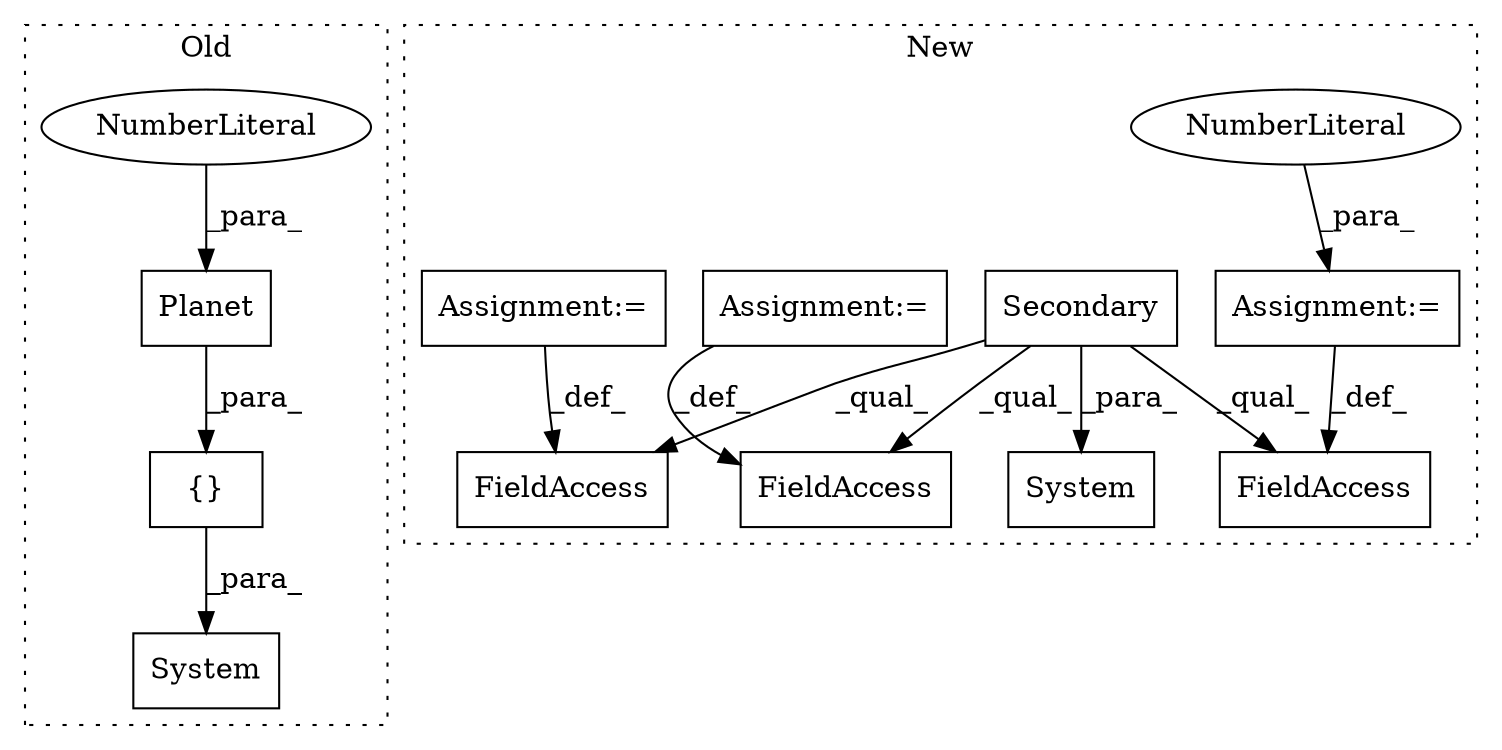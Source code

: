 digraph G {
subgraph cluster0 {
1 [label="Planet" a="32" s="442,461" l="7,1" shape="box"];
3 [label="NumberLiteral" a="34" s="457" l="1" shape="ellipse"];
4 [label="{}" a="4" s="541,553" l="1,1" shape="box"];
5 [label="System" a="32" s="525,554" l="7,1" shape="box"];
label = "Old";
style="dotted";
}
subgraph cluster1 {
2 [label="Secondary" a="32" s="456" l="11" shape="box"];
6 [label="FieldAccess" a="22" s="551" l="8" shape="box"];
7 [label="FieldAccess" a="22" s="473" l="10" shape="box"];
8 [label="FieldAccess" a="22" s="513" l="11" shape="box"];
9 [label="Assignment:=" a="7" s="559" l="1" shape="box"];
10 [label="NumberLiteral" a="34" s="560" l="2" shape="ellipse"];
11 [label="Assignment:=" a="7" s="524" l="1" shape="box"];
12 [label="Assignment:=" a="7" s="483" l="1" shape="box"];
13 [label="System" a="32" s="628,646" l="7,1" shape="box"];
label = "New";
style="dotted";
}
1 -> 4 [label="_para_"];
2 -> 6 [label="_qual_"];
2 -> 7 [label="_qual_"];
2 -> 13 [label="_para_"];
2 -> 8 [label="_qual_"];
3 -> 1 [label="_para_"];
4 -> 5 [label="_para_"];
9 -> 6 [label="_def_"];
10 -> 9 [label="_para_"];
11 -> 8 [label="_def_"];
12 -> 7 [label="_def_"];
}